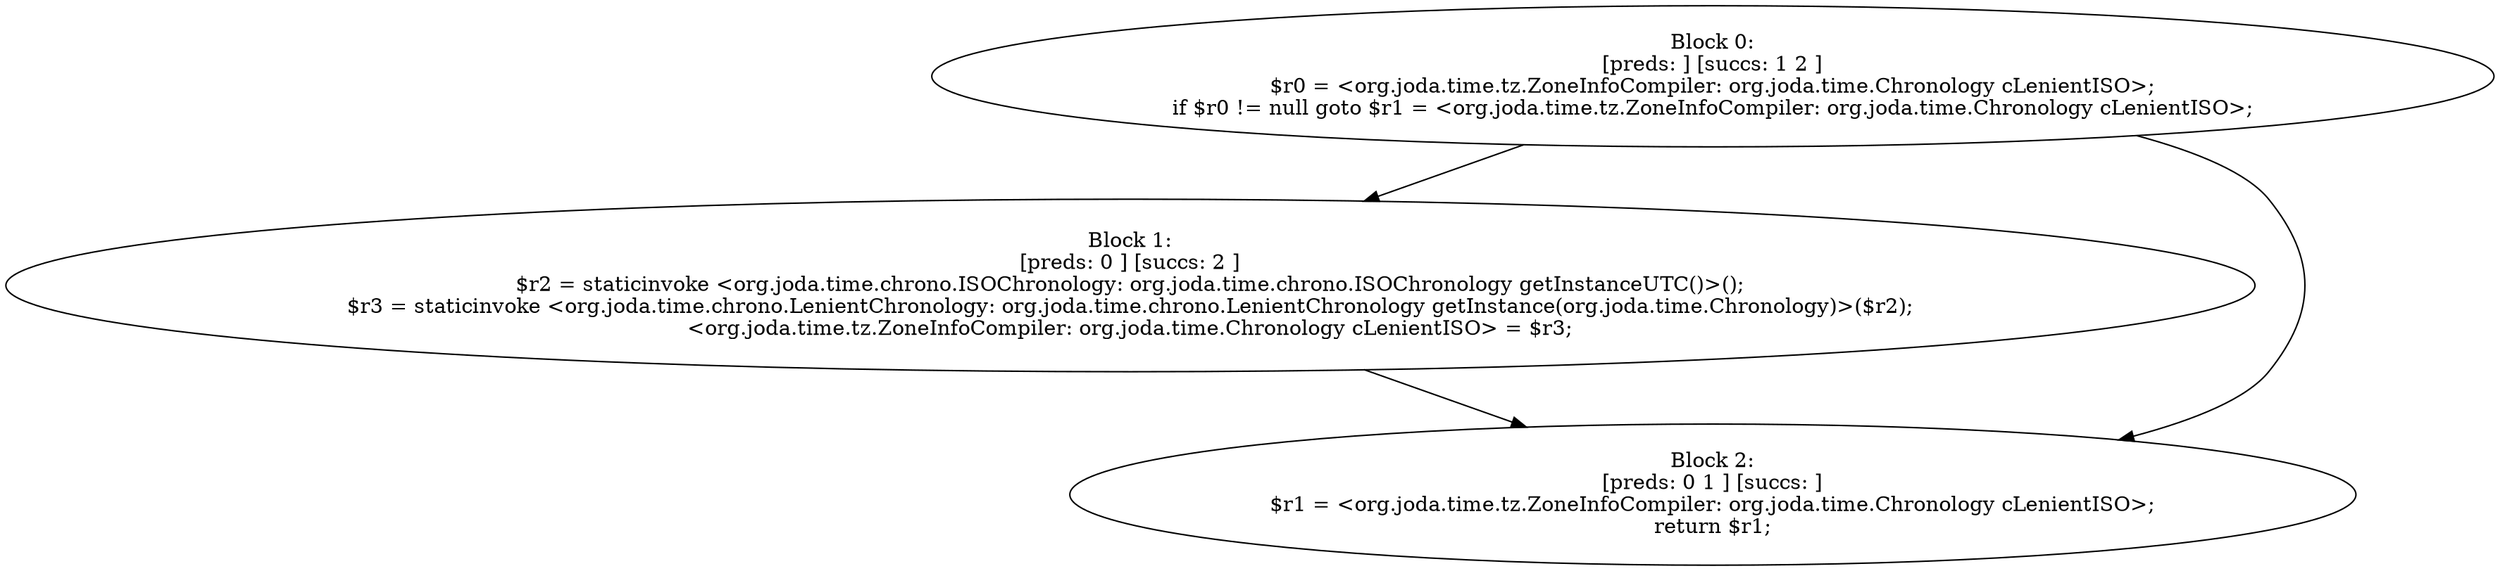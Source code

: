 digraph "unitGraph" {
    "Block 0:
[preds: ] [succs: 1 2 ]
$r0 = <org.joda.time.tz.ZoneInfoCompiler: org.joda.time.Chronology cLenientISO>;
if $r0 != null goto $r1 = <org.joda.time.tz.ZoneInfoCompiler: org.joda.time.Chronology cLenientISO>;
"
    "Block 1:
[preds: 0 ] [succs: 2 ]
$r2 = staticinvoke <org.joda.time.chrono.ISOChronology: org.joda.time.chrono.ISOChronology getInstanceUTC()>();
$r3 = staticinvoke <org.joda.time.chrono.LenientChronology: org.joda.time.chrono.LenientChronology getInstance(org.joda.time.Chronology)>($r2);
<org.joda.time.tz.ZoneInfoCompiler: org.joda.time.Chronology cLenientISO> = $r3;
"
    "Block 2:
[preds: 0 1 ] [succs: ]
$r1 = <org.joda.time.tz.ZoneInfoCompiler: org.joda.time.Chronology cLenientISO>;
return $r1;
"
    "Block 0:
[preds: ] [succs: 1 2 ]
$r0 = <org.joda.time.tz.ZoneInfoCompiler: org.joda.time.Chronology cLenientISO>;
if $r0 != null goto $r1 = <org.joda.time.tz.ZoneInfoCompiler: org.joda.time.Chronology cLenientISO>;
"->"Block 1:
[preds: 0 ] [succs: 2 ]
$r2 = staticinvoke <org.joda.time.chrono.ISOChronology: org.joda.time.chrono.ISOChronology getInstanceUTC()>();
$r3 = staticinvoke <org.joda.time.chrono.LenientChronology: org.joda.time.chrono.LenientChronology getInstance(org.joda.time.Chronology)>($r2);
<org.joda.time.tz.ZoneInfoCompiler: org.joda.time.Chronology cLenientISO> = $r3;
";
    "Block 0:
[preds: ] [succs: 1 2 ]
$r0 = <org.joda.time.tz.ZoneInfoCompiler: org.joda.time.Chronology cLenientISO>;
if $r0 != null goto $r1 = <org.joda.time.tz.ZoneInfoCompiler: org.joda.time.Chronology cLenientISO>;
"->"Block 2:
[preds: 0 1 ] [succs: ]
$r1 = <org.joda.time.tz.ZoneInfoCompiler: org.joda.time.Chronology cLenientISO>;
return $r1;
";
    "Block 1:
[preds: 0 ] [succs: 2 ]
$r2 = staticinvoke <org.joda.time.chrono.ISOChronology: org.joda.time.chrono.ISOChronology getInstanceUTC()>();
$r3 = staticinvoke <org.joda.time.chrono.LenientChronology: org.joda.time.chrono.LenientChronology getInstance(org.joda.time.Chronology)>($r2);
<org.joda.time.tz.ZoneInfoCompiler: org.joda.time.Chronology cLenientISO> = $r3;
"->"Block 2:
[preds: 0 1 ] [succs: ]
$r1 = <org.joda.time.tz.ZoneInfoCompiler: org.joda.time.Chronology cLenientISO>;
return $r1;
";
}
